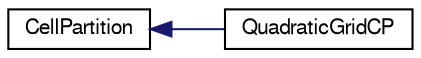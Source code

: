 digraph "Graphical Class Hierarchy"
{
  edge [fontname="FreeSans",fontsize="10",labelfontname="FreeSans",labelfontsize="10"];
  node [fontname="FreeSans",fontsize="10",shape=record];
  rankdir="LR";
  Node1 [label="CellPartition",height=0.2,width=0.4,color="black", fillcolor="white", style="filled",URL="$class_cell_partition.html",tooltip="Abstract class which defines the interface of a cell partition mechanism. This is essential for handl..."];
  Node1 -> Node2 [dir="back",color="midnightblue",fontsize="10",style="solid",fontname="FreeSans"];
  Node2 [label="QuadraticGridCP",height=0.2,width=0.4,color="black", fillcolor="white", style="filled",URL="$class_quadratic_grid_c_p.html",tooltip="Specialized 2D CellPartition. "];
}
